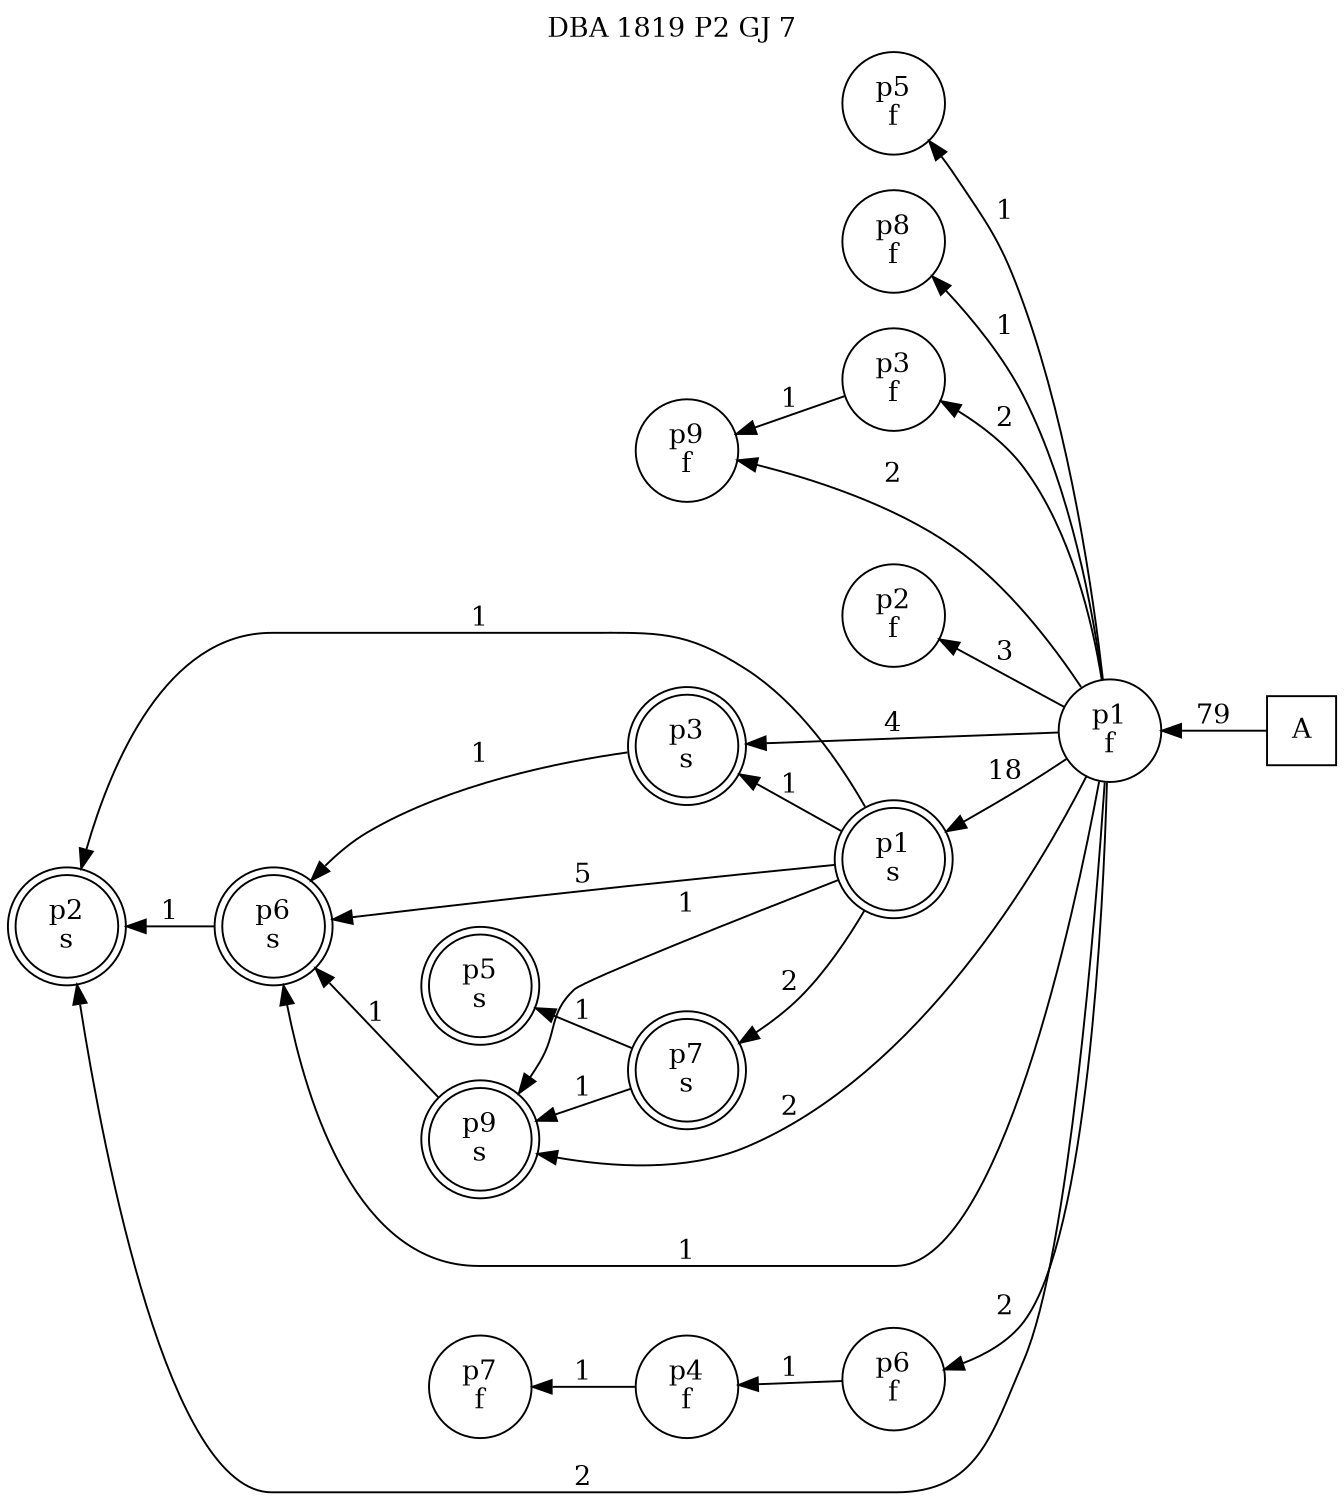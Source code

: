 digraph DBA_1819_P2_GJ_7_GOOD {
labelloc="tl"
label= " DBA 1819 P2 GJ 7 "
rankdir="RL";
graph [ size=" 10 , 10 !"]

"A" [shape="square" label="A"]
"p1_f" [shape="circle" label="p1
f"]
"p5_f" [shape="circle" label="p5
f"]
"p8_f" [shape="circle" label="p8
f"]
"p3_f" [shape="circle" label="p3
f"]
"p9_f" [shape="circle" label="p9
f"]
"p2_f" [shape="circle" label="p2
f"]
"p1_s" [shape="doublecircle" label="p1
s"]
"p6_s" [shape="doublecircle" label="p6
s"]
"p7_s" [shape="doublecircle" label="p7
s"]
"p9_s" [shape="doublecircle" label="p9
s"]
"p6_f" [shape="circle" label="p6
f"]
"p4_f" [shape="circle" label="p4
f"]
"p7_f" [shape="circle" label="p7
f"]
"p3_s" [shape="doublecircle" label="p3
s"]
"p2_s" [shape="doublecircle" label="p2
s"]
"p5_s" [shape="doublecircle" label="p5
s"]
"A" -> "p1_f" [ label=79]
"p1_f" -> "p5_f" [ label=1]
"p1_f" -> "p8_f" [ label=1]
"p1_f" -> "p3_f" [ label=2]
"p1_f" -> "p9_f" [ label=2]
"p1_f" -> "p2_f" [ label=3]
"p1_f" -> "p1_s" [ label=18]
"p1_f" -> "p6_s" [ label=1]
"p1_f" -> "p9_s" [ label=2]
"p1_f" -> "p6_f" [ label=2]
"p1_f" -> "p3_s" [ label=4]
"p1_f" -> "p2_s" [ label=2]
"p3_f" -> "p9_f" [ label=1]
"p1_s" -> "p6_s" [ label=5]
"p1_s" -> "p7_s" [ label=2]
"p1_s" -> "p9_s" [ label=1]
"p1_s" -> "p3_s" [ label=1]
"p1_s" -> "p2_s" [ label=1]
"p6_s" -> "p2_s" [ label=1]
"p7_s" -> "p9_s" [ label=1]
"p7_s" -> "p5_s" [ label=1]
"p9_s" -> "p6_s" [ label=1]
"p6_f" -> "p4_f" [ label=1]
"p4_f" -> "p7_f" [ label=1]
"p3_s" -> "p6_s" [ label=1]
}
